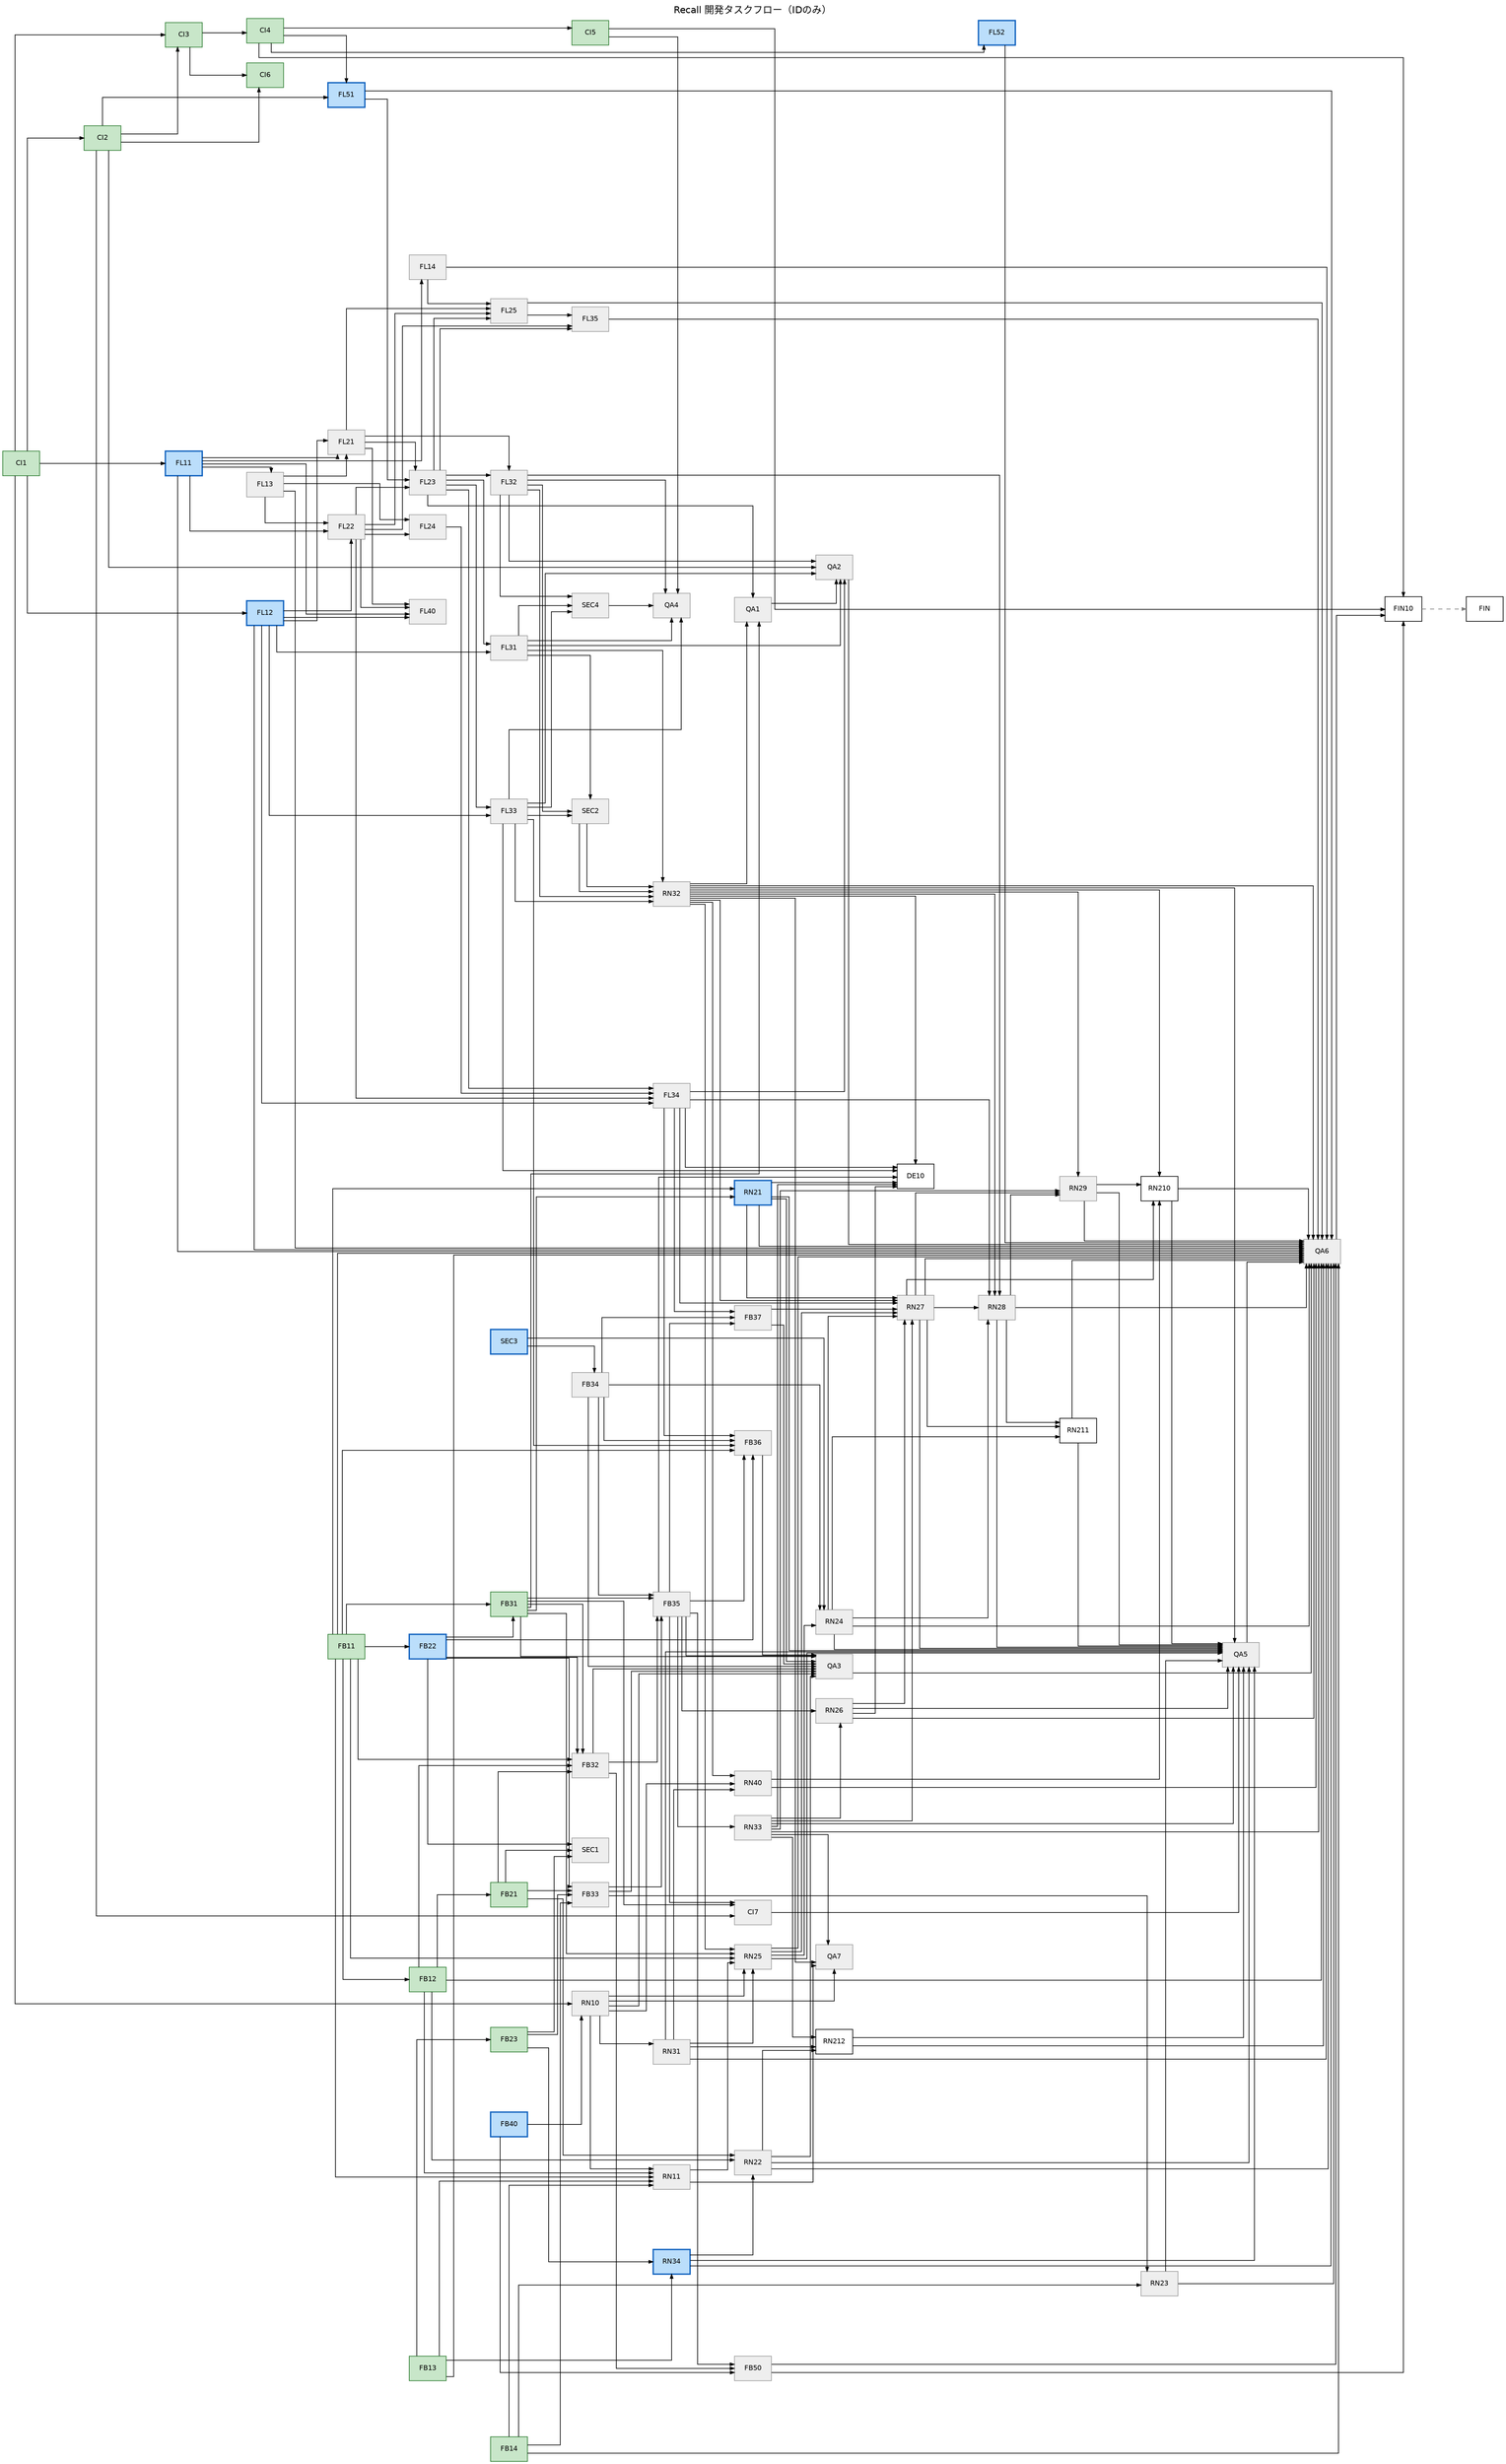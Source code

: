 digraph DF {
  rankdir=LR;
  labelloc="t";
  label="Recall 開発タスクフロー（IDのみ）";
  fontname="Helvetica";
  node [shape=box, fontsize=10, fontname="Helvetica"];
  edge [fontsize=9, fontname="Helvetica", arrowsize=0.6];
  graph [splines=ortho, nodesep=0.4, ranksep=0.9, concentrate=false];

  // ========== Dependencies from tasks (edges: dependency -> task) ==========
  // CI/CD
  CI1 -> CI2;
  CI1 -> CI3;
  CI2 -> CI3;
  CI3 -> CI4;
  CI4 -> CI5;
  CI2 -> CI6; CI3 -> CI6;      // CI.6 Mobile Web E2E depends CI.2/CI.3
  // CI先行（環境整備→主要領域の着手）
  CI1 -> FL11; CI1 -> FL12; CI1 -> RN10;
  // Ops依存
  CI2 -> FL51; CI4 -> FL51; CI4 -> FL52;

  // Firebase FB.1.x
  FB11 -> FB12;                  // FB.1.2 depends FB.1.1
  // Break mutual deps: adopt schema-first for presence/friends
  FB13;                          // FB.1.3 (presence schema)
  FB14;                          // FB.1.4 (friendships schema)

  // Firebase FB.2.x Rules
  FB12 -> FB21;                  // FB.2.1 depends FB.1.2
  FB11 -> FB22;                  // FB.2.2 depends FB.1.1
  FB13 -> FB23;                  // FB.2.3 depends FB.1.3

  // Firebase FB.3.x Functions
  FB11 -> FB31; FB22 -> FB31;    // FB.3.1 depends FB.1.1, FB.2.2
  FB11 -> FB32; FB12 -> FB32; FB21 -> FB32; FB22 -> FB32; FB31 -> FB32; // FB.3.2 deps
  FB14 -> FB33; FB21 -> FB33; FB22 -> FB33; FB23 -> FB33; // FB.3.3 deps
  SEC3 -> FB34;                  // FB.3.4 depends SEC.3 (policy first)
  FB11 -> FB36; FB22 -> FB36; FB34 -> FB36; FL33 -> FB36; FL34 -> FB36; FB35 -> FB36; // FB.3.6 depends schema/rules/signed-url/FL.3.3/FL.3.4/FB.3.5
  FB31 -> FB35; FB32 -> FB35; FB33 -> FB35; FB34 -> FB35; // FB.3.5 depends on proposals lifecycle & signed URLs
  FB34 -> FB37; FB35 -> FB37; FL34 -> FB37; // FB.3.7 depends signed-url/notifications/journal API

  // Firebase FB.4.x Auth
  // Break cycle: RN.1.0 should depend on FB.4.0 (Auth), not vice versa
  // RN10 -> FB40;               // removed to avoid RN10<->FB40 cycle

  // Firebase FB.5.x Ops
  FB32 -> FB50; FB35 -> FB50; FB40 -> FB50; // FB.5.0 depends FB.1〜4 (代表)

  // Flask FL.1.x -> FL.2.x
  FL11 -> FL13;                   // FL.1.3 builds on assets schema
  FL11 -> FL14;                   // FL.1.4 builds on asset storage metadata
  FL11 -> FL21; FL12 -> FL21; FL13 -> FL21;    // FL.2.1 depends FL.1.*
  FL11 -> FL22; FL12 -> FL22; FL13 -> FL22;    // FL.2.2 depends FL.1.*
  FL21 -> FL23; FL22 -> FL23; FL51 -> FL23; // FL.2.3 depends FL.2.1/2.2/5.1
  FL13 -> FL24; FL22 -> FL24;      // FL.2.4 journal repo depends on journal schema & asset repo
  FL21 -> FL25; FL22 -> FL25; FL23 -> FL25; FL14 -> FL25; // FL.2.5 depends embeddings/asset/AI/VLM tables

  // Flask FL.3.x APIs
  FL23 -> FL31; FL12 -> FL31;    // FL.3.1 depends FL.2.3, FL.1.2
  FL21 -> FL32; FL23 -> FL32;    // FL.3.2 depends FL.2.1, FL.2.3
  FL23 -> FL33; FL12 -> FL33;    // FL.3.3 depends FL.2.3, FL.1.2
  FL22 -> FL34; FL23 -> FL34; FL24 -> FL34; FL12 -> FL34; // FL.3.4 depends asset repo/service + assets
  FL25 -> FL35; FL22 -> FL35; FL23 -> FL35;               // FL.3.5 depends VLM service + asset + AI

  // Flask FL.4.x Async
  FL11 -> FL40; FL12 -> FL40; FL21 -> FL40; FL22 -> FL40; // FL.4.0 depends FL.1.*, FL.2.*

  // React Native RN.x
  FB40 -> RN10;                  // RN.1.0 depends FB.4.0
  RN10 -> RN11;                  // RN.1.1 builds on Firebase Auth session
  FB11 -> RN11; FB12 -> RN11; FB13 -> RN11; FB14 -> RN11; // RN.1.1 consumes Firestore base schemas
  FB11 -> RN21; FB31 -> RN21;    // RN.2.1 depends FB.1.1, FB.3.1
  FB12 -> RN22; FB21 -> RN22; RN34 -> RN22; // RN.2.2 depends FB.1.2, FB.2.1, RN.3.4
  FB14 -> RN23; FB33 -> RN23;    // RN.2.3 depends FB.1.4, FB.3.3
  FB34 -> RN24; SEC3 -> RN24; RN25 -> RN24; // RN.2.4 depends FB.3.4, SEC.3, completed profile
  FB11 -> RN25; FB31 -> RN25; RN10 -> RN25; RN11 -> RN25; // RN.2.5 depends auth/profile foundations
  RN31 -> RN25; RN32 -> RN25;    // RN.2.5 requires hooks/apiClient integration
  RN33 -> RN26;                  // RN.2.6 depends RN.3.3
  FB35 -> RN26;                  // RN.2.6 depends FB.3.5 (通知設定)
  RN21 -> RN27; RN24 -> RN27; RN25 -> RN27; RN26 -> RN27; RN32 -> RN27; RN33 -> RN27; FL34 -> RN27; FB37 -> RN27; // RN.2.7 depends proposals/upload/profile/settings/API/notifications/api layers
  RN27 -> RN28; RN24 -> RN28; RN32 -> RN28; FL32 -> RN28; FL34 -> RN28; // RN.2.8 depends timeline base, journal upload, apiClient, AI people
  RN27 -> RN29; RN28 -> RN29; RN32 -> RN29; RN33 -> RN29; // RN.2.9 builds on tag suggestions + notifications
  RN27 -> RN210; RN29 -> RN210; RN32 -> RN210; RN40 -> RN210; // RN.2.10 offline sync depends detail edit + platform state
  RN24 -> RN211; RN27 -> RN211; RN28 -> RN211; // RN.2.11 user flow depends upload, timeline, tag suggestions
  RN22 -> RN212; RN31 -> RN212; RN33 -> RN212; // RN.2.12 AI assist depends groups UI, useAuth, notifications
  CI2 -> CI7; FB31 -> CI7; FB35 -> CI7; // CI.7 depends on integration stack & Firebase Functions
  RN10 -> RN31;                  // RN.3.1 depends RN.1.0
  FL31 -> RN32; FL32 -> RN32; FL33 -> RN32; SEC2 -> RN32; // RN.3.2 depends SEC.2, FL.3.*
  FB35 -> RN33;                  // RN.3.3 depends FB.3.5
  FB13 -> RN34; FB23 -> RN34;    // RN.3.4 depends FB.1.3, FB.2.3
  RN10 -> RN40; RN31 -> RN40; RN32 -> RN40; // RN.4.0 builds on auth, hooks, apiClient
  // Demo / Presentation DE.x
  RN21 -> DE10;
  RN26 -> DE10;
  RN32 -> DE10;
  RN33 -> DE10;
  FL33 -> DE10;
  FL34 -> DE10;
  FB35 -> DE10;

  // Final Distribution FIN.x
  CI4 -> FIN10;
  CI5 -> FIN10;
  QA6 -> FIN10;
  FB50 -> FIN10;

  // Security SEC.x (break RN32<->SEC2 cycle: contract-first)
  FB21 -> SEC1; FB22 -> SEC1; FB23 -> SEC1;               // SEC.1 depends FB.2.*
  FL31 -> SEC2; FL32 -> SEC2; FL33 -> SEC2;               // SEC.2 depends FL.3.* (contract)
  SEC2 -> RN32;                                           // RN.3.2 consumes HMAC contract
  // Break cycle: SEC.3 must precede FB.3.4 (policy-first)
  // FB34 -> SEC3;                                        // removed to avoid SEC3<->FB34 cycle
  FL31 -> SEC4; FL32 -> SEC4; FL33 -> SEC4;               // SEC.4 depends FL.3.*

  // QA gates
  FB31 -> QA1; FL23 -> QA1; RN32 -> QA1;                  // QA.1 unit tests depend on Functions/Flask/RN services
  QA1 -> QA2;                                             // Integration follows unit coverage
  CI2 -> QA2; FL31 -> QA2; FL32 -> QA2; FL33 -> QA2; FL34 -> QA2;      // QA.2 depends CI.2, FL.3.*
  RN10 -> QA3; RN21 -> QA3; RN22 -> QA3; FB31 -> QA3; FB32 -> QA3; FB33 -> QA3; FB34 -> QA3; FB35 -> QA3; FB36 -> QA3; FB37 -> QA3; // QA.3 deps
  FL31 -> QA4; FL32 -> QA4; FL33 -> QA4; SEC4 -> QA4;     // QA.4 depends FL.*, SEC.4
  CI5 -> QA4;                                             // 最終性能ゲートに接続
  CI7 -> QA5; RN21 -> QA5; RN22 -> QA5; RN23 -> QA5; RN24 -> QA5; RN25 -> QA5; RN26 -> QA5; RN27 -> QA5; RN28 -> QA5; RN29 -> QA5; RN210 -> QA5; RN211 -> QA5; RN212 -> QA5; RN31 -> QA5; RN32 -> QA5; RN33 -> QA5; RN34 -> QA5;      // QA.5 depends on RN screens/services & mobile compose
  QA2 -> QA6; QA3 -> QA6; QA5 -> QA6; FB11 -> QA6; FB12 -> QA6; FB13 -> QA6; FB14 -> QA6; FB50 -> QA6; FL11 -> QA6; FL12 -> QA6; FL13 -> QA6; FL14 -> QA6; FL51 -> QA6; FL52 -> QA6; FL25 -> QA6; FL35 -> QA6; RN21 -> QA6; RN22 -> QA6; RN23 -> QA6; RN24 -> QA6; RN25 -> QA6; RN26 -> QA6; RN27 -> QA6; RN28 -> QA6; RN29 -> QA6; RN210 -> QA6; RN211 -> QA6; RN212 -> QA6; RN31 -> QA6; RN32 -> QA6; RN33 -> QA6; RN34 -> QA6; RN40 -> QA6; // QA.6 final verification after core RN/FB/FL areas
  RN10 -> QA7; RN11 -> QA7; RN32 -> QA7; RN33 -> QA7;   // QA.7 diagnostics depends on auth + client services

  // Final check (dummy edges from all terminal nodes)
  FIN;
  FIN10 -> FIN [style=dashed, color="gray50"];
  // === status annotations (auto-generated) ===
  CI1 [style="filled", fillcolor="#c8e6c9", color="#2e7d32"];
  CI2 [style="filled", fillcolor="#c8e6c9", color="#2e7d32"];
  CI3 [style="filled", fillcolor="#c8e6c9", color="#2e7d32"];
  CI4 [style="filled", fillcolor="#c8e6c9", color="#2e7d32"];
  CI5 [style="filled", fillcolor="#c8e6c9", color="#2e7d32"];
  CI6 [style="filled", fillcolor="#c8e6c9", color="#2e7d32"];
  CI7 [style="filled", fillcolor="#eeeeee", color="#9e9e9e"];
  FB11 [style="filled", fillcolor="#c8e6c9", color="#2e7d32"];
  FB12 [style="filled", fillcolor="#c8e6c9", color="#2e7d32"];
  FB13 [style="filled", fillcolor="#c8e6c9", color="#2e7d32"];
  FB14 [style="filled", fillcolor="#c8e6c9", color="#2e7d32"];
  FB21 [style="filled", fillcolor="#c8e6c9", color="#2e7d32"];
  FB22 [style="filled,bold", fillcolor="#bbdefb", color="#1565c0"];
  FB23 [style="filled", fillcolor="#c8e6c9", color="#2e7d32"];
  FB31 [style="filled", fillcolor="#c8e6c9", color="#2e7d32"];
  FB32 [style="filled", fillcolor="#eeeeee", color="#9e9e9e"];
  FB33 [style="filled", fillcolor="#eeeeee", color="#9e9e9e"];
  FB34 [style="filled", fillcolor="#eeeeee", color="#9e9e9e"];
  FB35 [style="filled", fillcolor="#eeeeee", color="#9e9e9e"];
  FB36 [style="filled", fillcolor="#eeeeee", color="#9e9e9e"];
  FB37 [style="filled", fillcolor="#eeeeee", color="#9e9e9e"];
  FB40 [style="filled,bold", fillcolor="#bbdefb", color="#1565c0"];
  FB50 [style="filled", fillcolor="#eeeeee", color="#9e9e9e"];
  FL11 [style="filled,bold", fillcolor="#bbdefb", color="#1565c0"];
  FL12 [style="filled,bold", fillcolor="#bbdefb", color="#1565c0"];
  FL13 [style="filled", fillcolor="#eeeeee", color="#9e9e9e"];
  FL14 [style="filled", fillcolor="#eeeeee", color="#9e9e9e"];
  FL21 [style="filled", fillcolor="#eeeeee", color="#9e9e9e"];
  FL22 [style="filled", fillcolor="#eeeeee", color="#9e9e9e"];
  FL23 [style="filled", fillcolor="#eeeeee", color="#9e9e9e"];
  FL24 [style="filled", fillcolor="#eeeeee", color="#9e9e9e"];
  FL25 [style="filled", fillcolor="#eeeeee", color="#9e9e9e"];
  FL31 [style="filled", fillcolor="#eeeeee", color="#9e9e9e"];
  FL32 [style="filled", fillcolor="#eeeeee", color="#9e9e9e"];
  FL33 [style="filled", fillcolor="#eeeeee", color="#9e9e9e"];
  FL34 [style="filled", fillcolor="#eeeeee", color="#9e9e9e"];
  FL35 [style="filled", fillcolor="#eeeeee", color="#9e9e9e"];
  FL40 [style="filled", fillcolor="#eeeeee", color="#9e9e9e"];
  FL51 [style="filled,bold", fillcolor="#bbdefb", color="#1565c0"];
  FL52 [style="filled,bold", fillcolor="#bbdefb", color="#1565c0"];
  QA1 [style="filled", fillcolor="#eeeeee", color="#9e9e9e"];
  QA2 [style="filled", fillcolor="#eeeeee", color="#9e9e9e"];
  QA3 [style="filled", fillcolor="#eeeeee", color="#9e9e9e"];
  QA4 [style="filled", fillcolor="#eeeeee", color="#9e9e9e"];
  QA5 [style="filled", fillcolor="#eeeeee", color="#9e9e9e"];
  QA6 [style="filled", fillcolor="#eeeeee", color="#9e9e9e"];
  QA7 [style="filled", fillcolor="#eeeeee", color="#9e9e9e"];
  RN10 [style="filled", fillcolor="#eeeeee", color="#9e9e9e"];
  RN11 [style="filled", fillcolor="#eeeeee", color="#9e9e9e"];
  RN21 [style="filled,bold", fillcolor="#bbdefb", color="#1565c0"];
  RN22 [style="filled", fillcolor="#eeeeee", color="#9e9e9e"];
  RN23 [style="filled", fillcolor="#eeeeee", color="#9e9e9e"];
  RN24 [style="filled", fillcolor="#eeeeee", color="#9e9e9e"];
  RN25 [style="filled", fillcolor="#eeeeee", color="#9e9e9e"];
  RN26 [style="filled", fillcolor="#eeeeee", color="#9e9e9e"];
  RN27 [style="filled", fillcolor="#eeeeee", color="#9e9e9e"];
  RN28 [style="filled", fillcolor="#eeeeee", color="#9e9e9e"];
  RN29 [style="filled", fillcolor="#eeeeee", color="#9e9e9e"];
  RN31 [style="filled", fillcolor="#eeeeee", color="#9e9e9e"];
  RN32 [style="filled", fillcolor="#eeeeee", color="#9e9e9e"];
  RN33 [style="filled", fillcolor="#eeeeee", color="#9e9e9e"];
  RN34 [style="filled,bold", fillcolor="#bbdefb", color="#1565c0"];
  RN40 [style="filled", fillcolor="#eeeeee", color="#9e9e9e"];
  SEC1 [style="filled", fillcolor="#eeeeee", color="#9e9e9e"];
  SEC2 [style="filled", fillcolor="#eeeeee", color="#9e9e9e"];
  SEC3 [style="filled,bold", fillcolor="#bbdefb", color="#1565c0"];
  SEC4 [style="filled", fillcolor="#eeeeee", color="#9e9e9e"];
}
